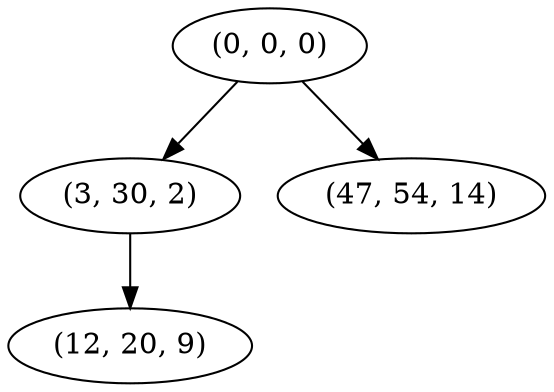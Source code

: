 digraph tree {
    "(0, 0, 0)";
    "(3, 30, 2)";
    "(12, 20, 9)";
    "(47, 54, 14)";
    "(0, 0, 0)" -> "(3, 30, 2)";
    "(0, 0, 0)" -> "(47, 54, 14)";
    "(3, 30, 2)" -> "(12, 20, 9)";
}
